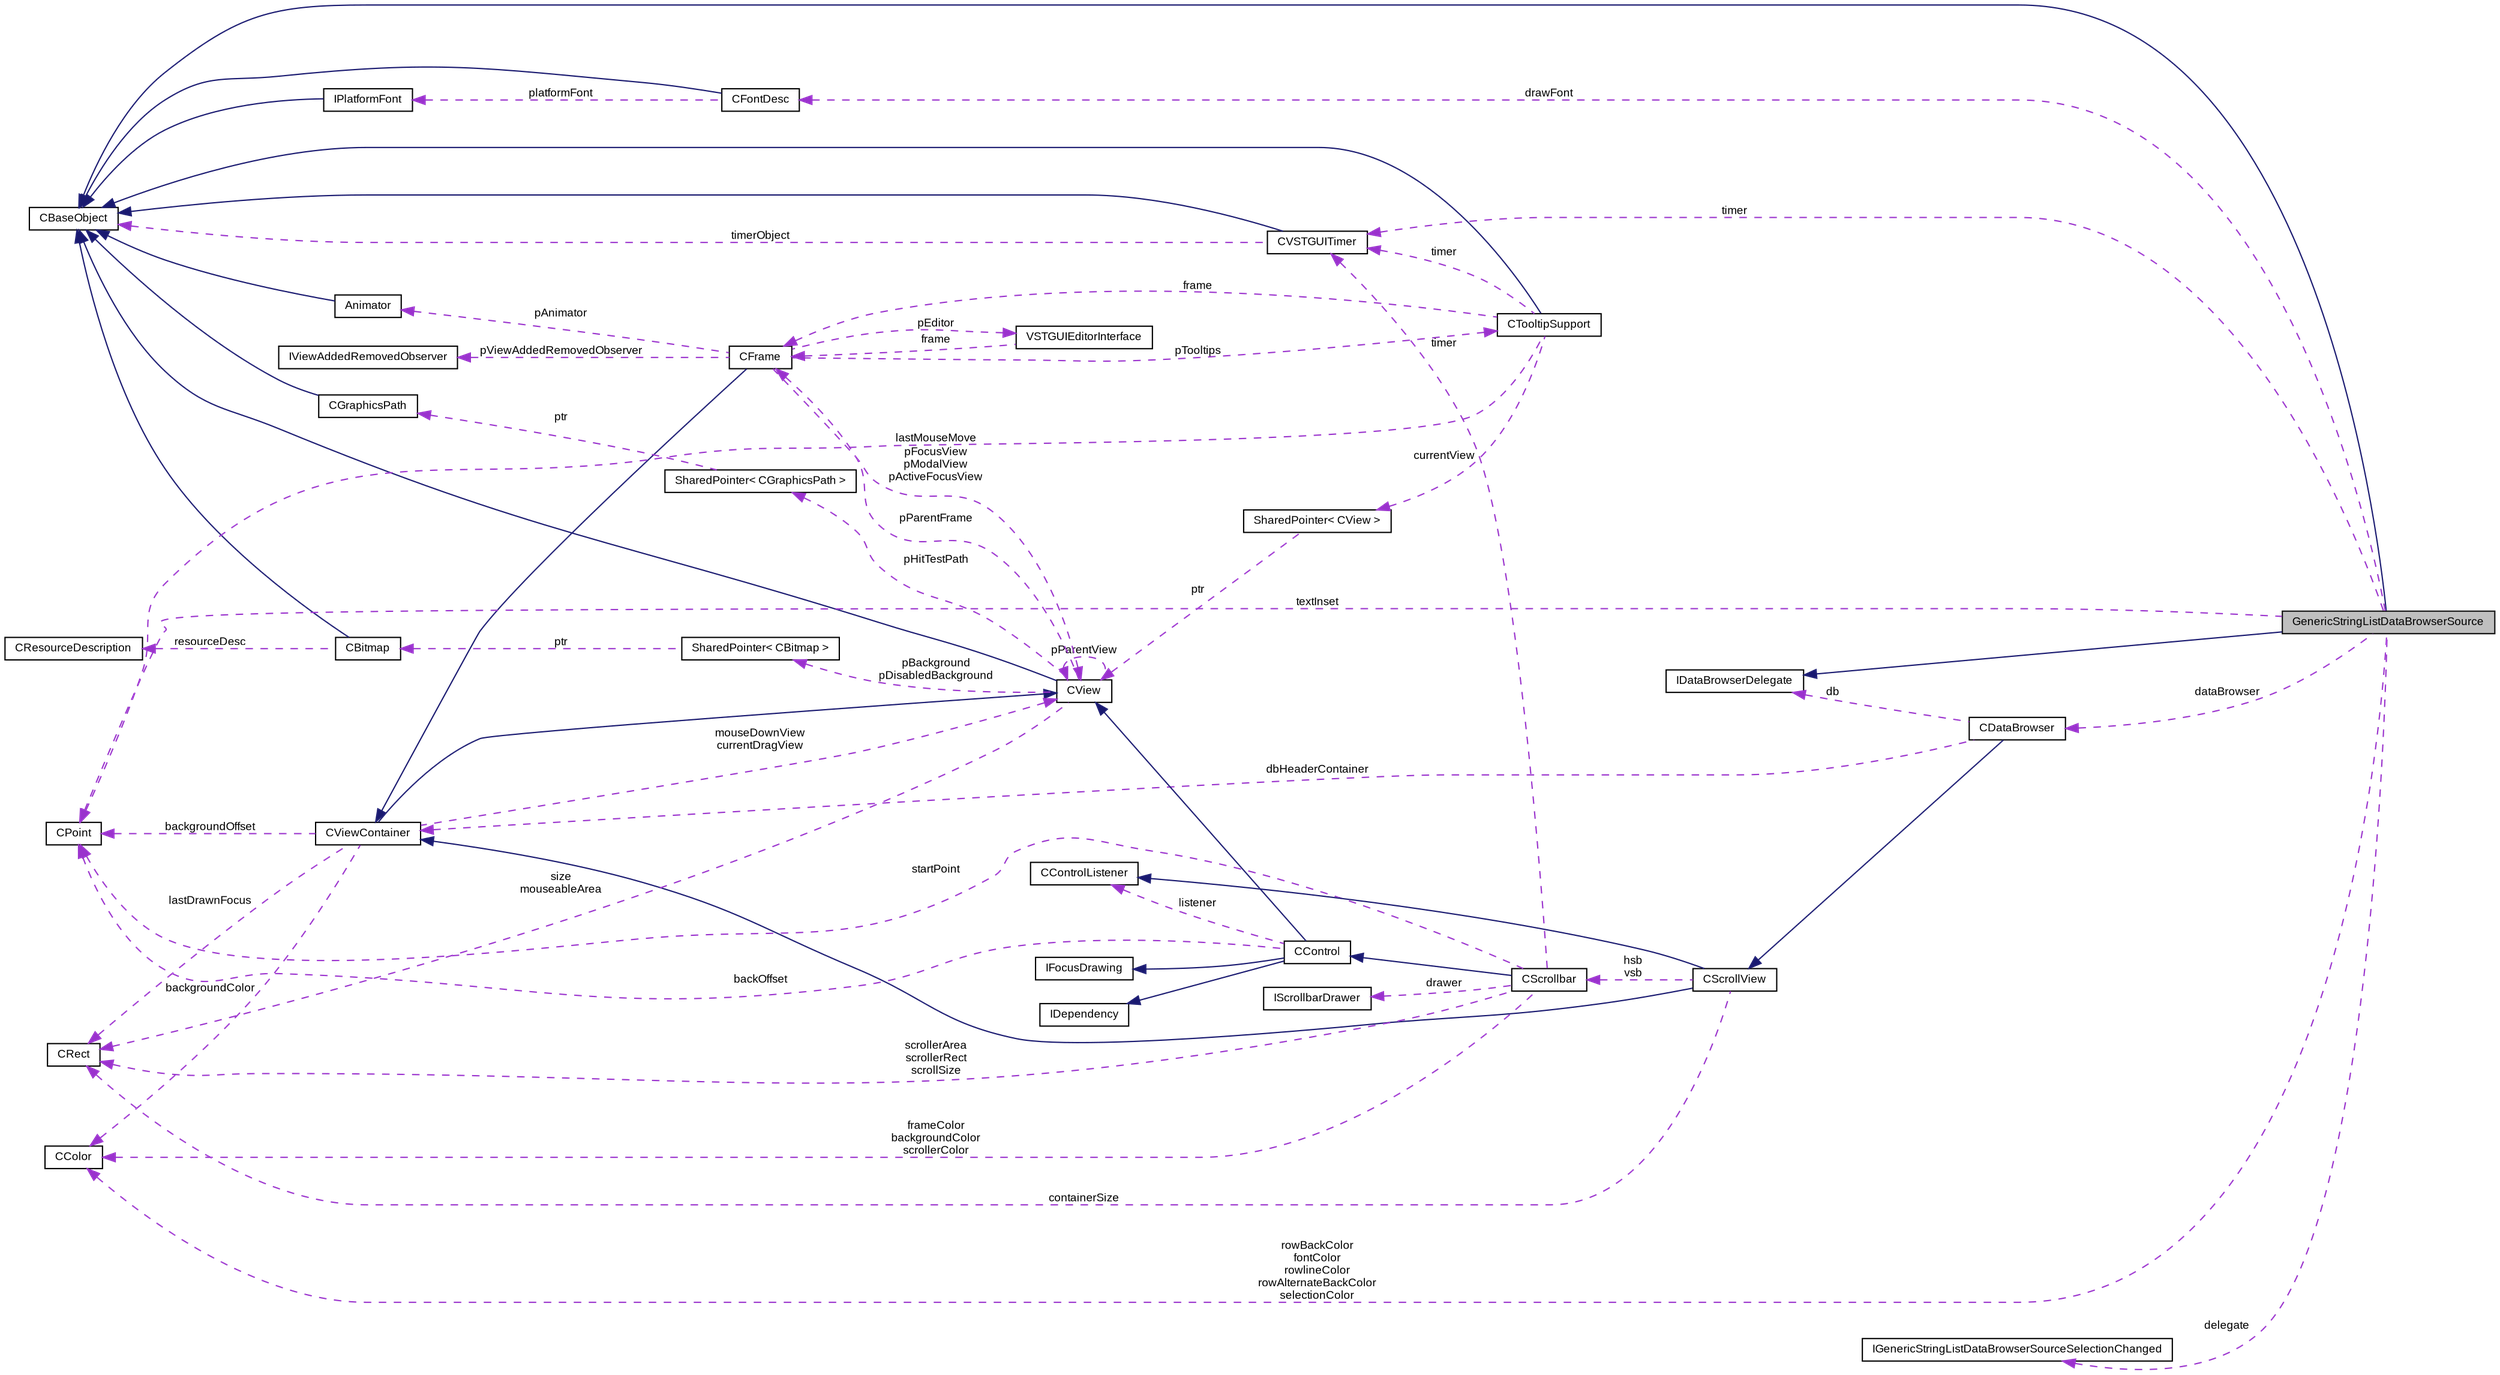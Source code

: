 digraph G
{
  bgcolor="transparent";
  edge [fontname="Arial",fontsize="9",labelfontname="Arial",labelfontsize="9"];
  node [fontname="Arial",fontsize="9",shape=record];
  rankdir=LR;
  Node1 [label="GenericStringListDataBrowserSource",height=0.2,width=0.4,color="black", fillcolor="grey75", style="filled" fontcolor="black"];
  Node2 -> Node1 [dir=back,color="midnightblue",fontsize="9",style="solid",fontname="Arial"];
  Node2 [label="IDataBrowserDelegate",height=0.2,width=0.4,color="black",URL="$class_v_s_t_g_u_i_1_1_i_data_browser_delegate.html",tooltip="DataBrowser Interface."];
  Node3 -> Node1 [dir=back,color="midnightblue",fontsize="9",style="solid",fontname="Arial"];
  Node3 [label="CBaseObject",height=0.2,width=0.4,color="black",URL="$class_v_s_t_g_u_i_1_1_c_base_object.html",tooltip="Base Object with reference counter."];
  Node4 -> Node1 [dir=back,color="darkorchid3",fontsize="9",style="dashed",label="drawFont",fontname="Arial"];
  Node4 [label="CFontDesc",height=0.2,width=0.4,color="black",URL="$class_v_s_t_g_u_i_1_1_c_font_desc.html",tooltip="font class"];
  Node3 -> Node4 [dir=back,color="midnightblue",fontsize="9",style="solid",fontname="Arial"];
  Node5 -> Node4 [dir=back,color="darkorchid3",fontsize="9",style="dashed",label="platformFont",fontname="Arial"];
  Node5 [label="IPlatformFont",height=0.2,width=0.4,color="black",URL="$class_v_s_t_g_u_i_1_1_i_platform_font.html",tooltip="platform font class"];
  Node3 -> Node5 [dir=back,color="midnightblue",fontsize="9",style="solid",fontname="Arial"];
  Node6 -> Node1 [dir=back,color="darkorchid3",fontsize="9",style="dashed",label="dataBrowser",fontname="Arial"];
  Node6 [label="CDataBrowser",height=0.2,width=0.4,color="black",URL="$class_v_s_t_g_u_i_1_1_c_data_browser.html",tooltip="DataBrowser view."];
  Node7 -> Node6 [dir=back,color="midnightblue",fontsize="9",style="solid",fontname="Arial"];
  Node7 [label="CScrollView",height=0.2,width=0.4,color="black",URL="$class_v_s_t_g_u_i_1_1_c_scroll_view.html",tooltip="a scrollable container view with scrollbars"];
  Node8 -> Node7 [dir=back,color="midnightblue",fontsize="9",style="solid",fontname="Arial"];
  Node8 [label="CViewContainer",height=0.2,width=0.4,color="black",URL="$class_v_s_t_g_u_i_1_1_c_view_container.html",tooltip="Container Class of CView objects."];
  Node9 -> Node8 [dir=back,color="midnightblue",fontsize="9",style="solid",fontname="Arial"];
  Node9 [label="CView",height=0.2,width=0.4,color="black",URL="$class_v_s_t_g_u_i_1_1_c_view.html",tooltip="Base Class of all view objects."];
  Node3 -> Node9 [dir=back,color="midnightblue",fontsize="9",style="solid",fontname="Arial"];
  Node10 -> Node9 [dir=back,color="darkorchid3",fontsize="9",style="dashed",label="pBackground\npDisabledBackground",fontname="Arial"];
  Node10 [label="SharedPointer\< CBitmap \>",height=0.2,width=0.4,color="black",URL="$class_v_s_t_g_u_i_1_1_shared_pointer.html"];
  Node11 -> Node10 [dir=back,color="darkorchid3",fontsize="9",style="dashed",label="ptr",fontname="Arial"];
  Node11 [label="CBitmap",height=0.2,width=0.4,color="black",URL="$class_v_s_t_g_u_i_1_1_c_bitmap.html",tooltip="Encapsulates various platform depended kinds of bitmaps."];
  Node3 -> Node11 [dir=back,color="midnightblue",fontsize="9",style="solid",fontname="Arial"];
  Node12 -> Node11 [dir=back,color="darkorchid3",fontsize="9",style="dashed",label="resourceDesc",fontname="Arial"];
  Node12 [label="CResourceDescription",height=0.2,width=0.4,color="black",URL="$class_v_s_t_g_u_i_1_1_c_resource_description.html",tooltip="Describes a resource by name or by ID."];
  Node13 -> Node9 [dir=back,color="darkorchid3",fontsize="9",style="dashed",label="pParentFrame",fontname="Arial"];
  Node13 [label="CFrame",height=0.2,width=0.4,color="black",URL="$class_v_s_t_g_u_i_1_1_c_frame.html",tooltip="The CFrame is the parent container of all views."];
  Node8 -> Node13 [dir=back,color="midnightblue",fontsize="9",style="solid",fontname="Arial"];
  Node14 -> Node13 [dir=back,color="darkorchid3",fontsize="9",style="dashed",label="pViewAddedRemovedObserver",fontname="Arial"];
  Node14 [label="IViewAddedRemovedObserver",height=0.2,width=0.4,color="black",URL="$class_v_s_t_g_u_i_1_1_i_view_added_removed_observer.html",tooltip="view added removed observer interface for CFrame"];
  Node9 -> Node13 [dir=back,color="darkorchid3",fontsize="9",style="dashed",label="pFocusView\npModalView\npActiveFocusView",fontname="Arial"];
  Node15 -> Node13 [dir=back,color="darkorchid3",fontsize="9",style="dashed",label="pAnimator",fontname="Arial"];
  Node15 [label="Animator",height=0.2,width=0.4,color="black",URL="$class_v_s_t_g_u_i_1_1_animation_1_1_animator.html",tooltip="Animation runner."];
  Node3 -> Node15 [dir=back,color="midnightblue",fontsize="9",style="solid",fontname="Arial"];
  Node16 -> Node13 [dir=back,color="darkorchid3",fontsize="9",style="dashed",label="pTooltips",fontname="Arial"];
  Node16 [label="CTooltipSupport",height=0.2,width=0.4,color="black",URL="$class_v_s_t_g_u_i_1_1_c_tooltip_support.html",tooltip="Generic Tooltip Support class."];
  Node3 -> Node16 [dir=back,color="midnightblue",fontsize="9",style="solid",fontname="Arial"];
  Node13 -> Node16 [dir=back,color="darkorchid3",fontsize="9",style="dashed",label="frame",fontname="Arial"];
  Node17 -> Node16 [dir=back,color="darkorchid3",fontsize="9",style="dashed",label="currentView",fontname="Arial"];
  Node17 [label="SharedPointer\< CView \>",height=0.2,width=0.4,color="black",URL="$class_v_s_t_g_u_i_1_1_shared_pointer.html"];
  Node9 -> Node17 [dir=back,color="darkorchid3",fontsize="9",style="dashed",label="ptr",fontname="Arial"];
  Node18 -> Node16 [dir=back,color="darkorchid3",fontsize="9",style="dashed",label="lastMouseMove",fontname="Arial"];
  Node18 [label="CPoint",height=0.2,width=0.4,color="black",URL="$struct_v_s_t_g_u_i_1_1_c_point.html",tooltip="Point structure."];
  Node19 -> Node16 [dir=back,color="darkorchid3",fontsize="9",style="dashed",label="timer",fontname="Arial"];
  Node19 [label="CVSTGUITimer",height=0.2,width=0.4,color="black",URL="$class_v_s_t_g_u_i_1_1_c_v_s_t_g_u_i_timer.html",tooltip="A timer class, which posts timer messages to CBaseObjects."];
  Node3 -> Node19 [dir=back,color="midnightblue",fontsize="9",style="solid",fontname="Arial"];
  Node3 -> Node19 [dir=back,color="darkorchid3",fontsize="9",style="dashed",label="timerObject",fontname="Arial"];
  Node20 -> Node13 [dir=back,color="darkorchid3",fontsize="9",style="dashed",label="pEditor",fontname="Arial"];
  Node20 [label="VSTGUIEditorInterface",height=0.2,width=0.4,color="black",URL="$class_v_s_t_g_u_i_1_1_v_s_t_g_u_i_editor_interface.html"];
  Node13 -> Node20 [dir=back,color="darkorchid3",fontsize="9",style="dashed",label="frame",fontname="Arial"];
  Node9 -> Node9 [dir=back,color="darkorchid3",fontsize="9",style="dashed",label="pParentView",fontname="Arial"];
  Node21 -> Node9 [dir=back,color="darkorchid3",fontsize="9",style="dashed",label="pHitTestPath",fontname="Arial"];
  Node21 [label="SharedPointer\< CGraphicsPath \>",height=0.2,width=0.4,color="black",URL="$class_v_s_t_g_u_i_1_1_shared_pointer.html"];
  Node22 -> Node21 [dir=back,color="darkorchid3",fontsize="9",style="dashed",label="ptr",fontname="Arial"];
  Node22 [label="CGraphicsPath",height=0.2,width=0.4,color="black",URL="$class_v_s_t_g_u_i_1_1_c_graphics_path.html",tooltip="Graphics Path Object."];
  Node3 -> Node22 [dir=back,color="midnightblue",fontsize="9",style="solid",fontname="Arial"];
  Node23 -> Node9 [dir=back,color="darkorchid3",fontsize="9",style="dashed",label="size\nmouseableArea",fontname="Arial"];
  Node23 [label="CRect",height=0.2,width=0.4,color="black",URL="$struct_v_s_t_g_u_i_1_1_c_rect.html",tooltip="Rect structure."];
  Node9 -> Node8 [dir=back,color="darkorchid3",fontsize="9",style="dashed",label="mouseDownView\ncurrentDragView",fontname="Arial"];
  Node18 -> Node8 [dir=back,color="darkorchid3",fontsize="9",style="dashed",label="backgroundOffset",fontname="Arial"];
  Node24 -> Node8 [dir=back,color="darkorchid3",fontsize="9",style="dashed",label="backgroundColor",fontname="Arial"];
  Node24 [label="CColor",height=0.2,width=0.4,color="black",URL="$struct_v_s_t_g_u_i_1_1_c_color.html",tooltip="RGBA Color structure."];
  Node23 -> Node8 [dir=back,color="darkorchid3",fontsize="9",style="dashed",label="lastDrawnFocus",fontname="Arial"];
  Node25 -> Node7 [dir=back,color="midnightblue",fontsize="9",style="solid",fontname="Arial"];
  Node25 [label="CControlListener",height=0.2,width=0.4,color="black",URL="$class_c_control_listener.html"];
  Node26 -> Node7 [dir=back,color="darkorchid3",fontsize="9",style="dashed",label="hsb\nvsb",fontname="Arial"];
  Node26 [label="CScrollbar",height=0.2,width=0.4,color="black",URL="$class_v_s_t_g_u_i_1_1_c_scrollbar.html",tooltip="a scrollbar control"];
  Node27 -> Node26 [dir=back,color="midnightblue",fontsize="9",style="solid",fontname="Arial"];
  Node27 [label="CControl",height=0.2,width=0.4,color="black",URL="$class_v_s_t_g_u_i_1_1_c_control.html",tooltip="base class of all VSTGUI controls"];
  Node9 -> Node27 [dir=back,color="midnightblue",fontsize="9",style="solid",fontname="Arial"];
  Node28 -> Node27 [dir=back,color="midnightblue",fontsize="9",style="solid",fontname="Arial"];
  Node28 [label="IFocusDrawing",height=0.2,width=0.4,color="black",URL="$class_v_s_t_g_u_i_1_1_i_focus_drawing.html",tooltip="Custom focus drawing interface."];
  Node29 -> Node27 [dir=back,color="midnightblue",fontsize="9",style="solid",fontname="Arial"];
  Node29 [label="IDependency",height=0.2,width=0.4,color="black",URL="$class_v_s_t_g_u_i_1_1_i_dependency.html",tooltip="simple dependency between objects."];
  Node25 -> Node27 [dir=back,color="darkorchid3",fontsize="9",style="dashed",label="listener",fontname="Arial"];
  Node18 -> Node27 [dir=back,color="darkorchid3",fontsize="9",style="dashed",label="backOffset",fontname="Arial"];
  Node30 -> Node26 [dir=back,color="darkorchid3",fontsize="9",style="dashed",label="drawer",fontname="Arial"];
  Node30 [label="IScrollbarDrawer",height=0.2,width=0.4,color="black",URL="$class_v_s_t_g_u_i_1_1_i_scrollbar_drawer.html"];
  Node18 -> Node26 [dir=back,color="darkorchid3",fontsize="9",style="dashed",label="startPoint",fontname="Arial"];
  Node19 -> Node26 [dir=back,color="darkorchid3",fontsize="9",style="dashed",label="timer",fontname="Arial"];
  Node24 -> Node26 [dir=back,color="darkorchid3",fontsize="9",style="dashed",label="frameColor\nbackgroundColor\nscrollerColor",fontname="Arial"];
  Node23 -> Node26 [dir=back,color="darkorchid3",fontsize="9",style="dashed",label="scrollerArea\nscrollerRect\nscrollSize",fontname="Arial"];
  Node23 -> Node7 [dir=back,color="darkorchid3",fontsize="9",style="dashed",label="containerSize",fontname="Arial"];
  Node8 -> Node6 [dir=back,color="darkorchid3",fontsize="9",style="dashed",label="dbHeaderContainer",fontname="Arial"];
  Node2 -> Node6 [dir=back,color="darkorchid3",fontsize="9",style="dashed",label="db",fontname="Arial"];
  Node31 -> Node1 [dir=back,color="darkorchid3",fontsize="9",style="dashed",label="delegate",fontname="Arial"];
  Node31 [label="IGenericStringListDataBrowserSourceSelectionChanged",height=0.2,width=0.4,color="black",URL="$class_v_s_t_g_u_i_1_1_i_generic_string_list_data_browser_source_selection_changed.html"];
  Node18 -> Node1 [dir=back,color="darkorchid3",fontsize="9",style="dashed",label="textInset",fontname="Arial"];
  Node19 -> Node1 [dir=back,color="darkorchid3",fontsize="9",style="dashed",label="timer",fontname="Arial"];
  Node24 -> Node1 [dir=back,color="darkorchid3",fontsize="9",style="dashed",label="rowBackColor\nfontColor\nrowlineColor\nrowAlternateBackColor\nselectionColor",fontname="Arial"];
}
